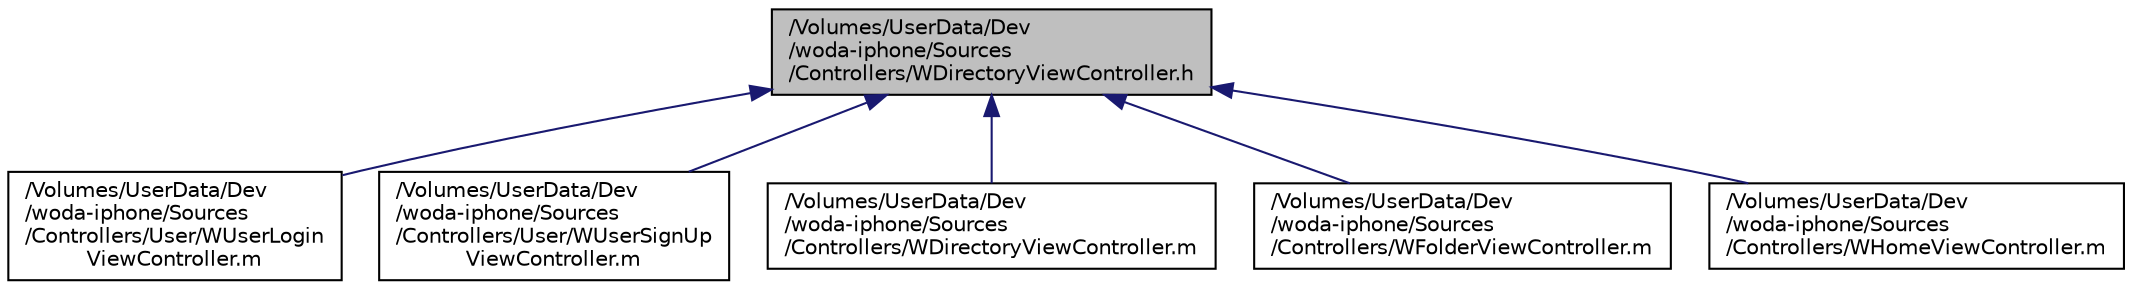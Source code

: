 digraph "/Volumes/UserData/Dev/woda-iphone/Sources/Controllers/WDirectoryViewController.h"
{
  edge [fontname="Helvetica",fontsize="10",labelfontname="Helvetica",labelfontsize="10"];
  node [fontname="Helvetica",fontsize="10",shape=record];
  Node1 [label="/Volumes/UserData/Dev\l/woda-iphone/Sources\l/Controllers/WDirectoryViewController.h",height=0.2,width=0.4,color="black", fillcolor="grey75", style="filled" fontcolor="black"];
  Node1 -> Node2 [dir="back",color="midnightblue",fontsize="10",style="solid",fontname="Helvetica"];
  Node2 [label="/Volumes/UserData/Dev\l/woda-iphone/Sources\l/Controllers/User/WUserLogin\lViewController.m",height=0.2,width=0.4,color="black", fillcolor="white", style="filled",URL="$_w_user_login_view_controller_8m.html"];
  Node1 -> Node3 [dir="back",color="midnightblue",fontsize="10",style="solid",fontname="Helvetica"];
  Node3 [label="/Volumes/UserData/Dev\l/woda-iphone/Sources\l/Controllers/User/WUserSignUp\lViewController.m",height=0.2,width=0.4,color="black", fillcolor="white", style="filled",URL="$_w_user_sign_up_view_controller_8m.html"];
  Node1 -> Node4 [dir="back",color="midnightblue",fontsize="10",style="solid",fontname="Helvetica"];
  Node4 [label="/Volumes/UserData/Dev\l/woda-iphone/Sources\l/Controllers/WDirectoryViewController.m",height=0.2,width=0.4,color="black", fillcolor="white", style="filled",URL="$_w_directory_view_controller_8m.html"];
  Node1 -> Node5 [dir="back",color="midnightblue",fontsize="10",style="solid",fontname="Helvetica"];
  Node5 [label="/Volumes/UserData/Dev\l/woda-iphone/Sources\l/Controllers/WFolderViewController.m",height=0.2,width=0.4,color="black", fillcolor="white", style="filled",URL="$_w_folder_view_controller_8m.html"];
  Node1 -> Node6 [dir="back",color="midnightblue",fontsize="10",style="solid",fontname="Helvetica"];
  Node6 [label="/Volumes/UserData/Dev\l/woda-iphone/Sources\l/Controllers/WHomeViewController.m",height=0.2,width=0.4,color="black", fillcolor="white", style="filled",URL="$_w_home_view_controller_8m.html"];
}
